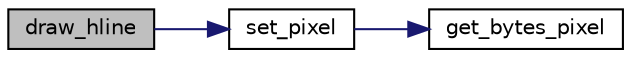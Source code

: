 digraph "draw_hline"
{
 // LATEX_PDF_SIZE
  edge [fontname="Helvetica",fontsize="10",labelfontname="Helvetica",labelfontsize="10"];
  node [fontname="Helvetica",fontsize="10",shape=record];
  rankdir="LR";
  Node1 [label="draw_hline",height=0.2,width=0.4,color="black", fillcolor="grey75", style="filled", fontcolor="black",tooltip="draws horizontal line into the buffer"];
  Node1 -> Node2 [color="midnightblue",fontsize="10",style="solid",fontname="Helvetica"];
  Node2 [label="set_pixel",height=0.2,width=0.4,color="black", fillcolor="white", style="filled",URL="$group__graphics.html#gab202e9acd2a0826e183d01a13930d5d6",tooltip="sets pixel into the buffer"];
  Node2 -> Node3 [color="midnightblue",fontsize="10",style="solid",fontname="Helvetica"];
  Node3 [label="get_bytes_pixel",height=0.2,width=0.4,color="black", fillcolor="white", style="filled",URL="$group__graphics.html#gafa7636d40c82e2b1a63585e2ad8138ff",tooltip="Gets bytes per pixel for given mode."];
}
